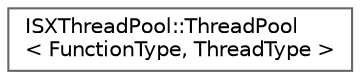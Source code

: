 digraph "Graphical Class Hierarchy"
{
 // LATEX_PDF_SIZE
  bgcolor="transparent";
  edge [fontname=Helvetica,fontsize=10,labelfontname=Helvetica,labelfontsize=10];
  node [fontname=Helvetica,fontsize=10,shape=box,height=0.2,width=0.4];
  rankdir="LR";
  Node0 [id="Node000000",label="ISXThreadPool::ThreadPool\l\< FunctionType, ThreadType \>",height=0.2,width=0.4,color="grey40", fillcolor="white", style="filled",URL="$classISXThreadPool_1_1ThreadPool.html",tooltip="A thread pool for managing and executing tasks concurrently."];
}
